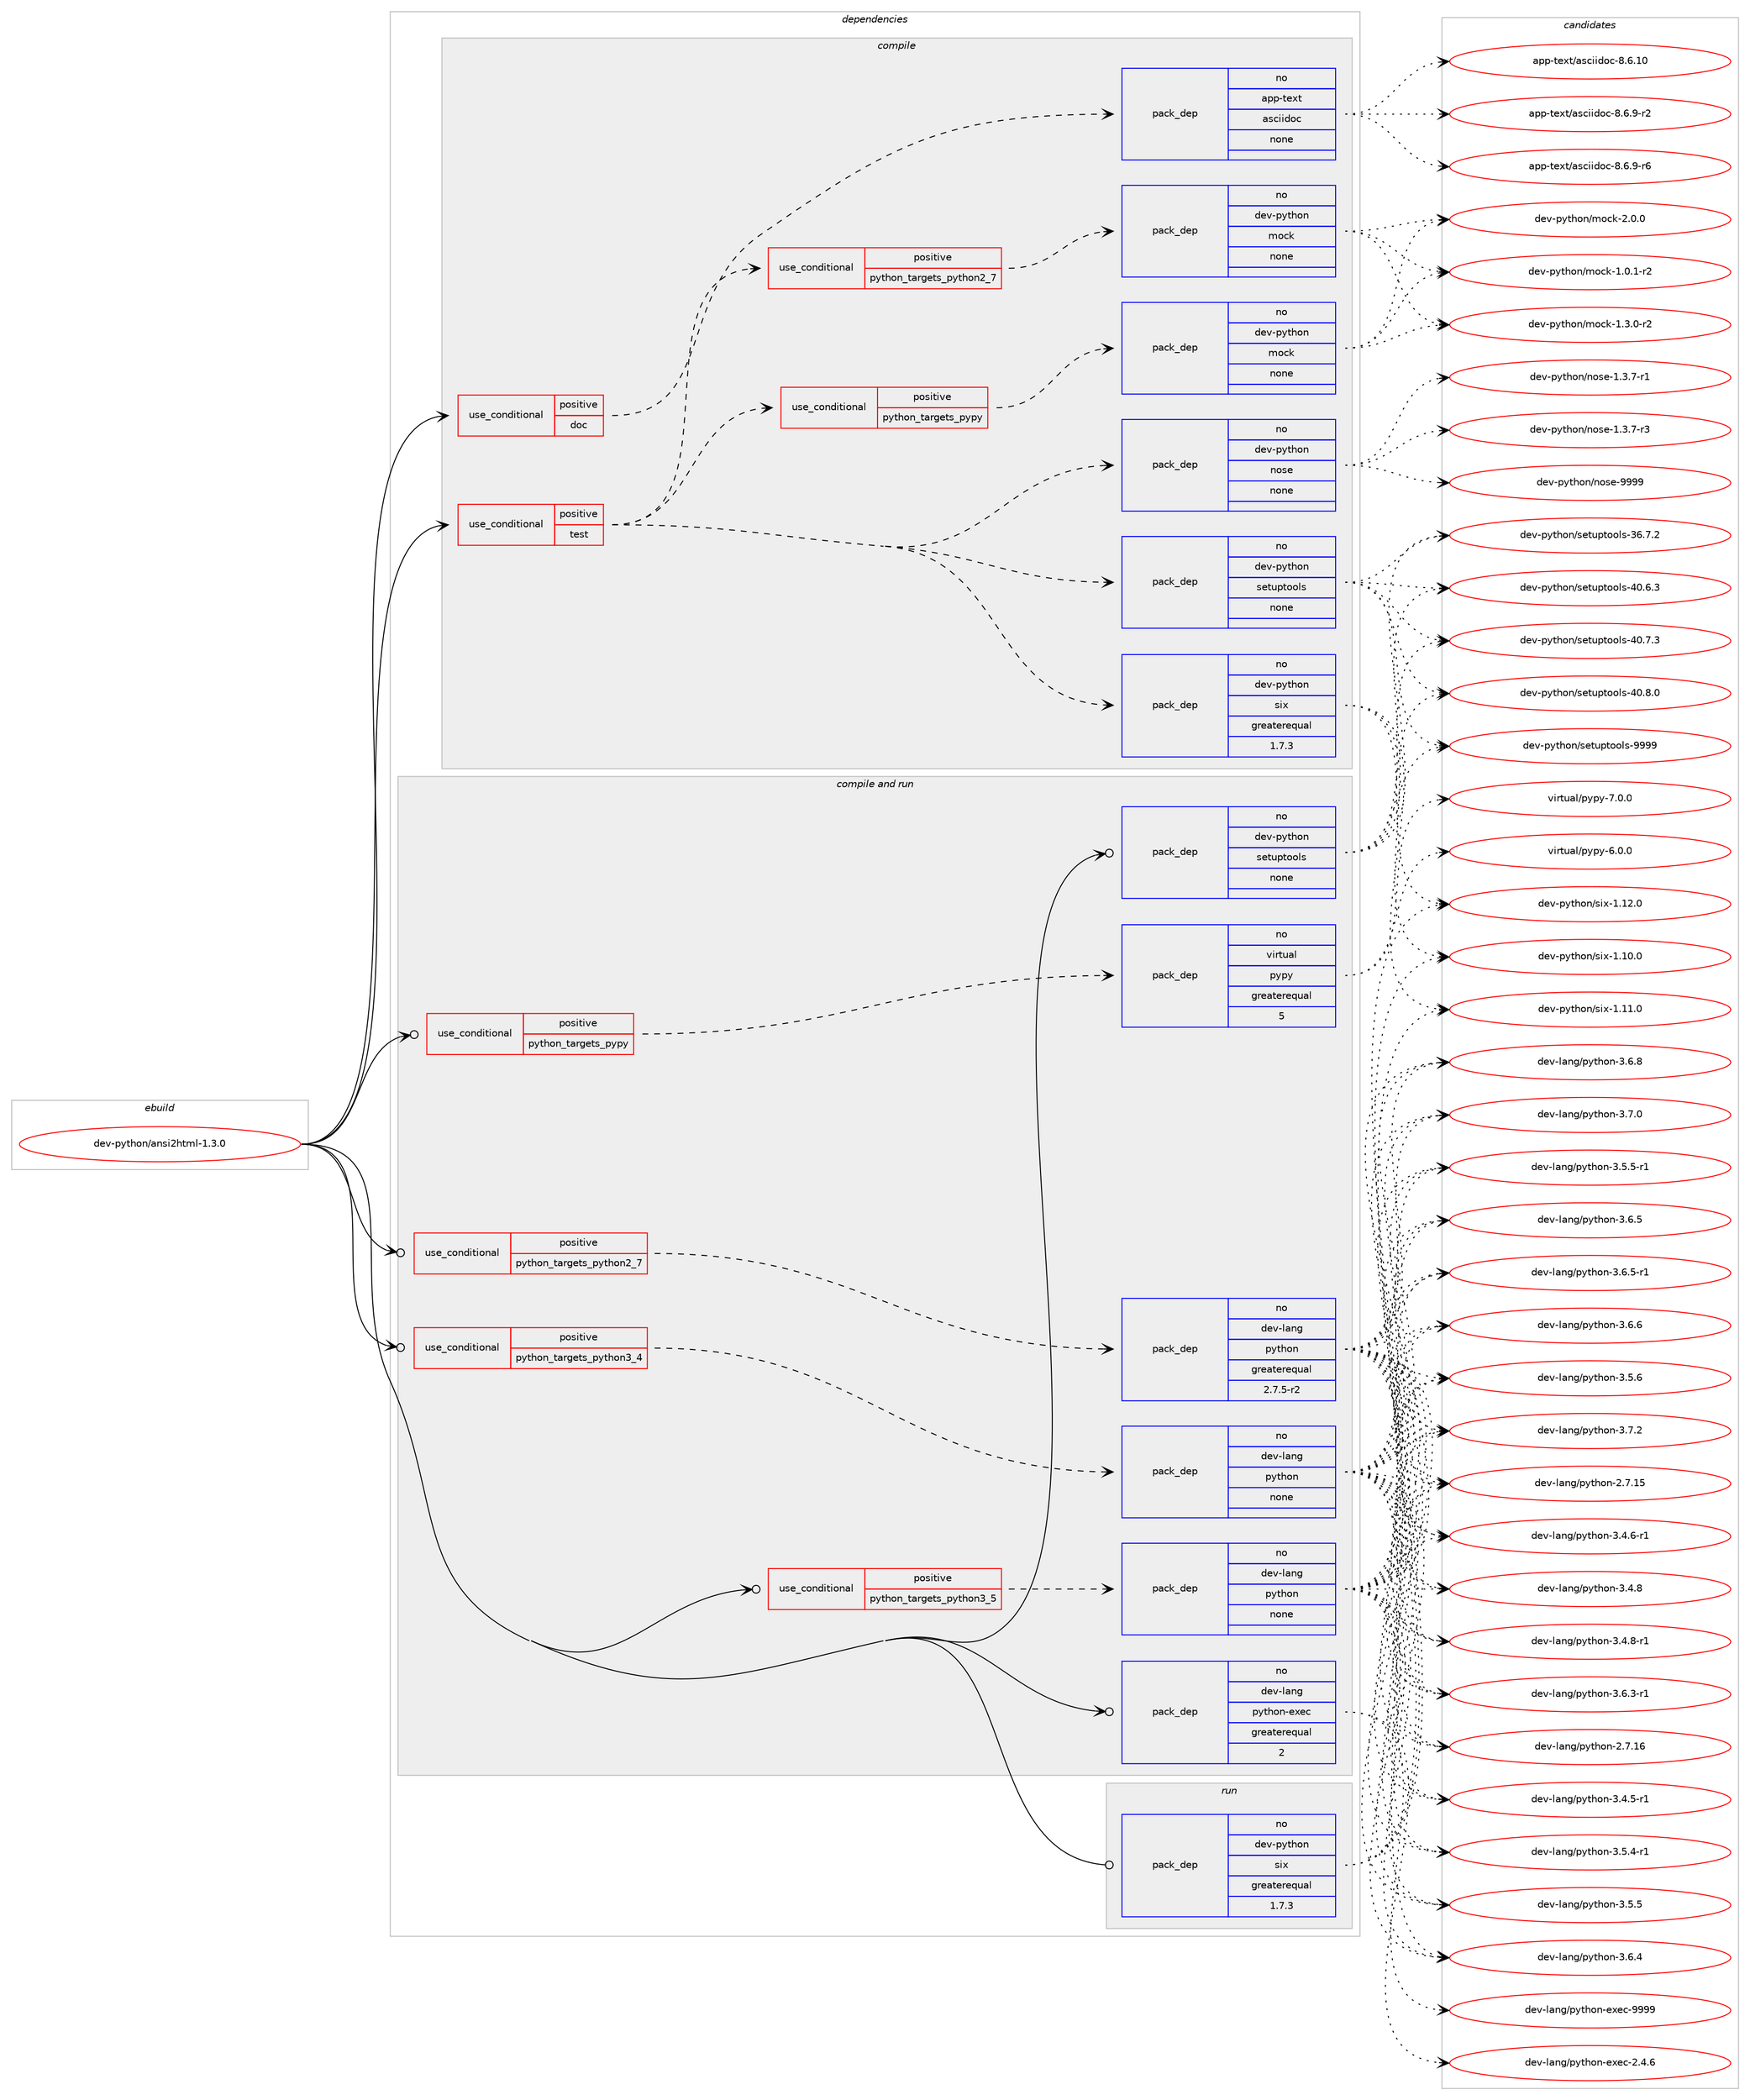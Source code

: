 digraph prolog {

# *************
# Graph options
# *************

newrank=true;
concentrate=true;
compound=true;
graph [rankdir=LR,fontname=Helvetica,fontsize=10,ranksep=1.5];#, ranksep=2.5, nodesep=0.2];
edge  [arrowhead=vee];
node  [fontname=Helvetica,fontsize=10];

# **********
# The ebuild
# **********

subgraph cluster_leftcol {
color=gray;
rank=same;
label=<<i>ebuild</i>>;
id [label="dev-python/ansi2html-1.3.0", color=red, width=4, href="../dev-python/ansi2html-1.3.0.svg"];
}

# ****************
# The dependencies
# ****************

subgraph cluster_midcol {
color=gray;
label=<<i>dependencies</i>>;
subgraph cluster_compile {
fillcolor="#eeeeee";
style=filled;
label=<<i>compile</i>>;
subgraph cond370779 {
dependency1398290 [label=<<TABLE BORDER="0" CELLBORDER="1" CELLSPACING="0" CELLPADDING="4"><TR><TD ROWSPAN="3" CELLPADDING="10">use_conditional</TD></TR><TR><TD>positive</TD></TR><TR><TD>doc</TD></TR></TABLE>>, shape=none, color=red];
subgraph pack1004286 {
dependency1398291 [label=<<TABLE BORDER="0" CELLBORDER="1" CELLSPACING="0" CELLPADDING="4" WIDTH="220"><TR><TD ROWSPAN="6" CELLPADDING="30">pack_dep</TD></TR><TR><TD WIDTH="110">no</TD></TR><TR><TD>app-text</TD></TR><TR><TD>asciidoc</TD></TR><TR><TD>none</TD></TR><TR><TD></TD></TR></TABLE>>, shape=none, color=blue];
}
dependency1398290:e -> dependency1398291:w [weight=20,style="dashed",arrowhead="vee"];
}
id:e -> dependency1398290:w [weight=20,style="solid",arrowhead="vee"];
subgraph cond370780 {
dependency1398292 [label=<<TABLE BORDER="0" CELLBORDER="1" CELLSPACING="0" CELLPADDING="4"><TR><TD ROWSPAN="3" CELLPADDING="10">use_conditional</TD></TR><TR><TD>positive</TD></TR><TR><TD>test</TD></TR></TABLE>>, shape=none, color=red];
subgraph pack1004287 {
dependency1398293 [label=<<TABLE BORDER="0" CELLBORDER="1" CELLSPACING="0" CELLPADDING="4" WIDTH="220"><TR><TD ROWSPAN="6" CELLPADDING="30">pack_dep</TD></TR><TR><TD WIDTH="110">no</TD></TR><TR><TD>dev-python</TD></TR><TR><TD>setuptools</TD></TR><TR><TD>none</TD></TR><TR><TD></TD></TR></TABLE>>, shape=none, color=blue];
}
dependency1398292:e -> dependency1398293:w [weight=20,style="dashed",arrowhead="vee"];
subgraph pack1004288 {
dependency1398294 [label=<<TABLE BORDER="0" CELLBORDER="1" CELLSPACING="0" CELLPADDING="4" WIDTH="220"><TR><TD ROWSPAN="6" CELLPADDING="30">pack_dep</TD></TR><TR><TD WIDTH="110">no</TD></TR><TR><TD>dev-python</TD></TR><TR><TD>six</TD></TR><TR><TD>greaterequal</TD></TR><TR><TD>1.7.3</TD></TR></TABLE>>, shape=none, color=blue];
}
dependency1398292:e -> dependency1398294:w [weight=20,style="dashed",arrowhead="vee"];
subgraph pack1004289 {
dependency1398295 [label=<<TABLE BORDER="0" CELLBORDER="1" CELLSPACING="0" CELLPADDING="4" WIDTH="220"><TR><TD ROWSPAN="6" CELLPADDING="30">pack_dep</TD></TR><TR><TD WIDTH="110">no</TD></TR><TR><TD>dev-python</TD></TR><TR><TD>nose</TD></TR><TR><TD>none</TD></TR><TR><TD></TD></TR></TABLE>>, shape=none, color=blue];
}
dependency1398292:e -> dependency1398295:w [weight=20,style="dashed",arrowhead="vee"];
subgraph cond370781 {
dependency1398296 [label=<<TABLE BORDER="0" CELLBORDER="1" CELLSPACING="0" CELLPADDING="4"><TR><TD ROWSPAN="3" CELLPADDING="10">use_conditional</TD></TR><TR><TD>positive</TD></TR><TR><TD>python_targets_pypy</TD></TR></TABLE>>, shape=none, color=red];
subgraph pack1004290 {
dependency1398297 [label=<<TABLE BORDER="0" CELLBORDER="1" CELLSPACING="0" CELLPADDING="4" WIDTH="220"><TR><TD ROWSPAN="6" CELLPADDING="30">pack_dep</TD></TR><TR><TD WIDTH="110">no</TD></TR><TR><TD>dev-python</TD></TR><TR><TD>mock</TD></TR><TR><TD>none</TD></TR><TR><TD></TD></TR></TABLE>>, shape=none, color=blue];
}
dependency1398296:e -> dependency1398297:w [weight=20,style="dashed",arrowhead="vee"];
}
dependency1398292:e -> dependency1398296:w [weight=20,style="dashed",arrowhead="vee"];
subgraph cond370782 {
dependency1398298 [label=<<TABLE BORDER="0" CELLBORDER="1" CELLSPACING="0" CELLPADDING="4"><TR><TD ROWSPAN="3" CELLPADDING="10">use_conditional</TD></TR><TR><TD>positive</TD></TR><TR><TD>python_targets_python2_7</TD></TR></TABLE>>, shape=none, color=red];
subgraph pack1004291 {
dependency1398299 [label=<<TABLE BORDER="0" CELLBORDER="1" CELLSPACING="0" CELLPADDING="4" WIDTH="220"><TR><TD ROWSPAN="6" CELLPADDING="30">pack_dep</TD></TR><TR><TD WIDTH="110">no</TD></TR><TR><TD>dev-python</TD></TR><TR><TD>mock</TD></TR><TR><TD>none</TD></TR><TR><TD></TD></TR></TABLE>>, shape=none, color=blue];
}
dependency1398298:e -> dependency1398299:w [weight=20,style="dashed",arrowhead="vee"];
}
dependency1398292:e -> dependency1398298:w [weight=20,style="dashed",arrowhead="vee"];
}
id:e -> dependency1398292:w [weight=20,style="solid",arrowhead="vee"];
}
subgraph cluster_compileandrun {
fillcolor="#eeeeee";
style=filled;
label=<<i>compile and run</i>>;
subgraph cond370783 {
dependency1398300 [label=<<TABLE BORDER="0" CELLBORDER="1" CELLSPACING="0" CELLPADDING="4"><TR><TD ROWSPAN="3" CELLPADDING="10">use_conditional</TD></TR><TR><TD>positive</TD></TR><TR><TD>python_targets_pypy</TD></TR></TABLE>>, shape=none, color=red];
subgraph pack1004292 {
dependency1398301 [label=<<TABLE BORDER="0" CELLBORDER="1" CELLSPACING="0" CELLPADDING="4" WIDTH="220"><TR><TD ROWSPAN="6" CELLPADDING="30">pack_dep</TD></TR><TR><TD WIDTH="110">no</TD></TR><TR><TD>virtual</TD></TR><TR><TD>pypy</TD></TR><TR><TD>greaterequal</TD></TR><TR><TD>5</TD></TR></TABLE>>, shape=none, color=blue];
}
dependency1398300:e -> dependency1398301:w [weight=20,style="dashed",arrowhead="vee"];
}
id:e -> dependency1398300:w [weight=20,style="solid",arrowhead="odotvee"];
subgraph cond370784 {
dependency1398302 [label=<<TABLE BORDER="0" CELLBORDER="1" CELLSPACING="0" CELLPADDING="4"><TR><TD ROWSPAN="3" CELLPADDING="10">use_conditional</TD></TR><TR><TD>positive</TD></TR><TR><TD>python_targets_python2_7</TD></TR></TABLE>>, shape=none, color=red];
subgraph pack1004293 {
dependency1398303 [label=<<TABLE BORDER="0" CELLBORDER="1" CELLSPACING="0" CELLPADDING="4" WIDTH="220"><TR><TD ROWSPAN="6" CELLPADDING="30">pack_dep</TD></TR><TR><TD WIDTH="110">no</TD></TR><TR><TD>dev-lang</TD></TR><TR><TD>python</TD></TR><TR><TD>greaterequal</TD></TR><TR><TD>2.7.5-r2</TD></TR></TABLE>>, shape=none, color=blue];
}
dependency1398302:e -> dependency1398303:w [weight=20,style="dashed",arrowhead="vee"];
}
id:e -> dependency1398302:w [weight=20,style="solid",arrowhead="odotvee"];
subgraph cond370785 {
dependency1398304 [label=<<TABLE BORDER="0" CELLBORDER="1" CELLSPACING="0" CELLPADDING="4"><TR><TD ROWSPAN="3" CELLPADDING="10">use_conditional</TD></TR><TR><TD>positive</TD></TR><TR><TD>python_targets_python3_4</TD></TR></TABLE>>, shape=none, color=red];
subgraph pack1004294 {
dependency1398305 [label=<<TABLE BORDER="0" CELLBORDER="1" CELLSPACING="0" CELLPADDING="4" WIDTH="220"><TR><TD ROWSPAN="6" CELLPADDING="30">pack_dep</TD></TR><TR><TD WIDTH="110">no</TD></TR><TR><TD>dev-lang</TD></TR><TR><TD>python</TD></TR><TR><TD>none</TD></TR><TR><TD></TD></TR></TABLE>>, shape=none, color=blue];
}
dependency1398304:e -> dependency1398305:w [weight=20,style="dashed",arrowhead="vee"];
}
id:e -> dependency1398304:w [weight=20,style="solid",arrowhead="odotvee"];
subgraph cond370786 {
dependency1398306 [label=<<TABLE BORDER="0" CELLBORDER="1" CELLSPACING="0" CELLPADDING="4"><TR><TD ROWSPAN="3" CELLPADDING="10">use_conditional</TD></TR><TR><TD>positive</TD></TR><TR><TD>python_targets_python3_5</TD></TR></TABLE>>, shape=none, color=red];
subgraph pack1004295 {
dependency1398307 [label=<<TABLE BORDER="0" CELLBORDER="1" CELLSPACING="0" CELLPADDING="4" WIDTH="220"><TR><TD ROWSPAN="6" CELLPADDING="30">pack_dep</TD></TR><TR><TD WIDTH="110">no</TD></TR><TR><TD>dev-lang</TD></TR><TR><TD>python</TD></TR><TR><TD>none</TD></TR><TR><TD></TD></TR></TABLE>>, shape=none, color=blue];
}
dependency1398306:e -> dependency1398307:w [weight=20,style="dashed",arrowhead="vee"];
}
id:e -> dependency1398306:w [weight=20,style="solid",arrowhead="odotvee"];
subgraph pack1004296 {
dependency1398308 [label=<<TABLE BORDER="0" CELLBORDER="1" CELLSPACING="0" CELLPADDING="4" WIDTH="220"><TR><TD ROWSPAN="6" CELLPADDING="30">pack_dep</TD></TR><TR><TD WIDTH="110">no</TD></TR><TR><TD>dev-lang</TD></TR><TR><TD>python-exec</TD></TR><TR><TD>greaterequal</TD></TR><TR><TD>2</TD></TR></TABLE>>, shape=none, color=blue];
}
id:e -> dependency1398308:w [weight=20,style="solid",arrowhead="odotvee"];
subgraph pack1004297 {
dependency1398309 [label=<<TABLE BORDER="0" CELLBORDER="1" CELLSPACING="0" CELLPADDING="4" WIDTH="220"><TR><TD ROWSPAN="6" CELLPADDING="30">pack_dep</TD></TR><TR><TD WIDTH="110">no</TD></TR><TR><TD>dev-python</TD></TR><TR><TD>setuptools</TD></TR><TR><TD>none</TD></TR><TR><TD></TD></TR></TABLE>>, shape=none, color=blue];
}
id:e -> dependency1398309:w [weight=20,style="solid",arrowhead="odotvee"];
}
subgraph cluster_run {
fillcolor="#eeeeee";
style=filled;
label=<<i>run</i>>;
subgraph pack1004298 {
dependency1398310 [label=<<TABLE BORDER="0" CELLBORDER="1" CELLSPACING="0" CELLPADDING="4" WIDTH="220"><TR><TD ROWSPAN="6" CELLPADDING="30">pack_dep</TD></TR><TR><TD WIDTH="110">no</TD></TR><TR><TD>dev-python</TD></TR><TR><TD>six</TD></TR><TR><TD>greaterequal</TD></TR><TR><TD>1.7.3</TD></TR></TABLE>>, shape=none, color=blue];
}
id:e -> dependency1398310:w [weight=20,style="solid",arrowhead="odot"];
}
}

# **************
# The candidates
# **************

subgraph cluster_choices {
rank=same;
color=gray;
label=<<i>candidates</i>>;

subgraph choice1004286 {
color=black;
nodesep=1;
choice97112112451161011201164797115991051051001119945564654464948 [label="app-text/asciidoc-8.6.10", color=red, width=4,href="../app-text/asciidoc-8.6.10.svg"];
choice9711211245116101120116479711599105105100111994556465446574511450 [label="app-text/asciidoc-8.6.9-r2", color=red, width=4,href="../app-text/asciidoc-8.6.9-r2.svg"];
choice9711211245116101120116479711599105105100111994556465446574511454 [label="app-text/asciidoc-8.6.9-r6", color=red, width=4,href="../app-text/asciidoc-8.6.9-r6.svg"];
dependency1398291:e -> choice97112112451161011201164797115991051051001119945564654464948:w [style=dotted,weight="100"];
dependency1398291:e -> choice9711211245116101120116479711599105105100111994556465446574511450:w [style=dotted,weight="100"];
dependency1398291:e -> choice9711211245116101120116479711599105105100111994556465446574511454:w [style=dotted,weight="100"];
}
subgraph choice1004287 {
color=black;
nodesep=1;
choice100101118451121211161041111104711510111611711211611111110811545515446554650 [label="dev-python/setuptools-36.7.2", color=red, width=4,href="../dev-python/setuptools-36.7.2.svg"];
choice100101118451121211161041111104711510111611711211611111110811545524846544651 [label="dev-python/setuptools-40.6.3", color=red, width=4,href="../dev-python/setuptools-40.6.3.svg"];
choice100101118451121211161041111104711510111611711211611111110811545524846554651 [label="dev-python/setuptools-40.7.3", color=red, width=4,href="../dev-python/setuptools-40.7.3.svg"];
choice100101118451121211161041111104711510111611711211611111110811545524846564648 [label="dev-python/setuptools-40.8.0", color=red, width=4,href="../dev-python/setuptools-40.8.0.svg"];
choice10010111845112121116104111110471151011161171121161111111081154557575757 [label="dev-python/setuptools-9999", color=red, width=4,href="../dev-python/setuptools-9999.svg"];
dependency1398293:e -> choice100101118451121211161041111104711510111611711211611111110811545515446554650:w [style=dotted,weight="100"];
dependency1398293:e -> choice100101118451121211161041111104711510111611711211611111110811545524846544651:w [style=dotted,weight="100"];
dependency1398293:e -> choice100101118451121211161041111104711510111611711211611111110811545524846554651:w [style=dotted,weight="100"];
dependency1398293:e -> choice100101118451121211161041111104711510111611711211611111110811545524846564648:w [style=dotted,weight="100"];
dependency1398293:e -> choice10010111845112121116104111110471151011161171121161111111081154557575757:w [style=dotted,weight="100"];
}
subgraph choice1004288 {
color=black;
nodesep=1;
choice100101118451121211161041111104711510512045494649484648 [label="dev-python/six-1.10.0", color=red, width=4,href="../dev-python/six-1.10.0.svg"];
choice100101118451121211161041111104711510512045494649494648 [label="dev-python/six-1.11.0", color=red, width=4,href="../dev-python/six-1.11.0.svg"];
choice100101118451121211161041111104711510512045494649504648 [label="dev-python/six-1.12.0", color=red, width=4,href="../dev-python/six-1.12.0.svg"];
dependency1398294:e -> choice100101118451121211161041111104711510512045494649484648:w [style=dotted,weight="100"];
dependency1398294:e -> choice100101118451121211161041111104711510512045494649494648:w [style=dotted,weight="100"];
dependency1398294:e -> choice100101118451121211161041111104711510512045494649504648:w [style=dotted,weight="100"];
}
subgraph choice1004289 {
color=black;
nodesep=1;
choice10010111845112121116104111110471101111151014549465146554511449 [label="dev-python/nose-1.3.7-r1", color=red, width=4,href="../dev-python/nose-1.3.7-r1.svg"];
choice10010111845112121116104111110471101111151014549465146554511451 [label="dev-python/nose-1.3.7-r3", color=red, width=4,href="../dev-python/nose-1.3.7-r3.svg"];
choice10010111845112121116104111110471101111151014557575757 [label="dev-python/nose-9999", color=red, width=4,href="../dev-python/nose-9999.svg"];
dependency1398295:e -> choice10010111845112121116104111110471101111151014549465146554511449:w [style=dotted,weight="100"];
dependency1398295:e -> choice10010111845112121116104111110471101111151014549465146554511451:w [style=dotted,weight="100"];
dependency1398295:e -> choice10010111845112121116104111110471101111151014557575757:w [style=dotted,weight="100"];
}
subgraph choice1004290 {
color=black;
nodesep=1;
choice1001011184511212111610411111047109111991074549464846494511450 [label="dev-python/mock-1.0.1-r2", color=red, width=4,href="../dev-python/mock-1.0.1-r2.svg"];
choice1001011184511212111610411111047109111991074549465146484511450 [label="dev-python/mock-1.3.0-r2", color=red, width=4,href="../dev-python/mock-1.3.0-r2.svg"];
choice100101118451121211161041111104710911199107455046484648 [label="dev-python/mock-2.0.0", color=red, width=4,href="../dev-python/mock-2.0.0.svg"];
dependency1398297:e -> choice1001011184511212111610411111047109111991074549464846494511450:w [style=dotted,weight="100"];
dependency1398297:e -> choice1001011184511212111610411111047109111991074549465146484511450:w [style=dotted,weight="100"];
dependency1398297:e -> choice100101118451121211161041111104710911199107455046484648:w [style=dotted,weight="100"];
}
subgraph choice1004291 {
color=black;
nodesep=1;
choice1001011184511212111610411111047109111991074549464846494511450 [label="dev-python/mock-1.0.1-r2", color=red, width=4,href="../dev-python/mock-1.0.1-r2.svg"];
choice1001011184511212111610411111047109111991074549465146484511450 [label="dev-python/mock-1.3.0-r2", color=red, width=4,href="../dev-python/mock-1.3.0-r2.svg"];
choice100101118451121211161041111104710911199107455046484648 [label="dev-python/mock-2.0.0", color=red, width=4,href="../dev-python/mock-2.0.0.svg"];
dependency1398299:e -> choice1001011184511212111610411111047109111991074549464846494511450:w [style=dotted,weight="100"];
dependency1398299:e -> choice1001011184511212111610411111047109111991074549465146484511450:w [style=dotted,weight="100"];
dependency1398299:e -> choice100101118451121211161041111104710911199107455046484648:w [style=dotted,weight="100"];
}
subgraph choice1004292 {
color=black;
nodesep=1;
choice1181051141161179710847112121112121455446484648 [label="virtual/pypy-6.0.0", color=red, width=4,href="../virtual/pypy-6.0.0.svg"];
choice1181051141161179710847112121112121455546484648 [label="virtual/pypy-7.0.0", color=red, width=4,href="../virtual/pypy-7.0.0.svg"];
dependency1398301:e -> choice1181051141161179710847112121112121455446484648:w [style=dotted,weight="100"];
dependency1398301:e -> choice1181051141161179710847112121112121455546484648:w [style=dotted,weight="100"];
}
subgraph choice1004293 {
color=black;
nodesep=1;
choice10010111845108971101034711212111610411111045504655464953 [label="dev-lang/python-2.7.15", color=red, width=4,href="../dev-lang/python-2.7.15.svg"];
choice10010111845108971101034711212111610411111045504655464954 [label="dev-lang/python-2.7.16", color=red, width=4,href="../dev-lang/python-2.7.16.svg"];
choice1001011184510897110103471121211161041111104551465246534511449 [label="dev-lang/python-3.4.5-r1", color=red, width=4,href="../dev-lang/python-3.4.5-r1.svg"];
choice1001011184510897110103471121211161041111104551465246544511449 [label="dev-lang/python-3.4.6-r1", color=red, width=4,href="../dev-lang/python-3.4.6-r1.svg"];
choice100101118451089711010347112121116104111110455146524656 [label="dev-lang/python-3.4.8", color=red, width=4,href="../dev-lang/python-3.4.8.svg"];
choice1001011184510897110103471121211161041111104551465246564511449 [label="dev-lang/python-3.4.8-r1", color=red, width=4,href="../dev-lang/python-3.4.8-r1.svg"];
choice1001011184510897110103471121211161041111104551465346524511449 [label="dev-lang/python-3.5.4-r1", color=red, width=4,href="../dev-lang/python-3.5.4-r1.svg"];
choice100101118451089711010347112121116104111110455146534653 [label="dev-lang/python-3.5.5", color=red, width=4,href="../dev-lang/python-3.5.5.svg"];
choice1001011184510897110103471121211161041111104551465346534511449 [label="dev-lang/python-3.5.5-r1", color=red, width=4,href="../dev-lang/python-3.5.5-r1.svg"];
choice100101118451089711010347112121116104111110455146534654 [label="dev-lang/python-3.5.6", color=red, width=4,href="../dev-lang/python-3.5.6.svg"];
choice1001011184510897110103471121211161041111104551465446514511449 [label="dev-lang/python-3.6.3-r1", color=red, width=4,href="../dev-lang/python-3.6.3-r1.svg"];
choice100101118451089711010347112121116104111110455146544652 [label="dev-lang/python-3.6.4", color=red, width=4,href="../dev-lang/python-3.6.4.svg"];
choice100101118451089711010347112121116104111110455146544653 [label="dev-lang/python-3.6.5", color=red, width=4,href="../dev-lang/python-3.6.5.svg"];
choice1001011184510897110103471121211161041111104551465446534511449 [label="dev-lang/python-3.6.5-r1", color=red, width=4,href="../dev-lang/python-3.6.5-r1.svg"];
choice100101118451089711010347112121116104111110455146544654 [label="dev-lang/python-3.6.6", color=red, width=4,href="../dev-lang/python-3.6.6.svg"];
choice100101118451089711010347112121116104111110455146544656 [label="dev-lang/python-3.6.8", color=red, width=4,href="../dev-lang/python-3.6.8.svg"];
choice100101118451089711010347112121116104111110455146554648 [label="dev-lang/python-3.7.0", color=red, width=4,href="../dev-lang/python-3.7.0.svg"];
choice100101118451089711010347112121116104111110455146554650 [label="dev-lang/python-3.7.2", color=red, width=4,href="../dev-lang/python-3.7.2.svg"];
dependency1398303:e -> choice10010111845108971101034711212111610411111045504655464953:w [style=dotted,weight="100"];
dependency1398303:e -> choice10010111845108971101034711212111610411111045504655464954:w [style=dotted,weight="100"];
dependency1398303:e -> choice1001011184510897110103471121211161041111104551465246534511449:w [style=dotted,weight="100"];
dependency1398303:e -> choice1001011184510897110103471121211161041111104551465246544511449:w [style=dotted,weight="100"];
dependency1398303:e -> choice100101118451089711010347112121116104111110455146524656:w [style=dotted,weight="100"];
dependency1398303:e -> choice1001011184510897110103471121211161041111104551465246564511449:w [style=dotted,weight="100"];
dependency1398303:e -> choice1001011184510897110103471121211161041111104551465346524511449:w [style=dotted,weight="100"];
dependency1398303:e -> choice100101118451089711010347112121116104111110455146534653:w [style=dotted,weight="100"];
dependency1398303:e -> choice1001011184510897110103471121211161041111104551465346534511449:w [style=dotted,weight="100"];
dependency1398303:e -> choice100101118451089711010347112121116104111110455146534654:w [style=dotted,weight="100"];
dependency1398303:e -> choice1001011184510897110103471121211161041111104551465446514511449:w [style=dotted,weight="100"];
dependency1398303:e -> choice100101118451089711010347112121116104111110455146544652:w [style=dotted,weight="100"];
dependency1398303:e -> choice100101118451089711010347112121116104111110455146544653:w [style=dotted,weight="100"];
dependency1398303:e -> choice1001011184510897110103471121211161041111104551465446534511449:w [style=dotted,weight="100"];
dependency1398303:e -> choice100101118451089711010347112121116104111110455146544654:w [style=dotted,weight="100"];
dependency1398303:e -> choice100101118451089711010347112121116104111110455146544656:w [style=dotted,weight="100"];
dependency1398303:e -> choice100101118451089711010347112121116104111110455146554648:w [style=dotted,weight="100"];
dependency1398303:e -> choice100101118451089711010347112121116104111110455146554650:w [style=dotted,weight="100"];
}
subgraph choice1004294 {
color=black;
nodesep=1;
choice10010111845108971101034711212111610411111045504655464953 [label="dev-lang/python-2.7.15", color=red, width=4,href="../dev-lang/python-2.7.15.svg"];
choice10010111845108971101034711212111610411111045504655464954 [label="dev-lang/python-2.7.16", color=red, width=4,href="../dev-lang/python-2.7.16.svg"];
choice1001011184510897110103471121211161041111104551465246534511449 [label="dev-lang/python-3.4.5-r1", color=red, width=4,href="../dev-lang/python-3.4.5-r1.svg"];
choice1001011184510897110103471121211161041111104551465246544511449 [label="dev-lang/python-3.4.6-r1", color=red, width=4,href="../dev-lang/python-3.4.6-r1.svg"];
choice100101118451089711010347112121116104111110455146524656 [label="dev-lang/python-3.4.8", color=red, width=4,href="../dev-lang/python-3.4.8.svg"];
choice1001011184510897110103471121211161041111104551465246564511449 [label="dev-lang/python-3.4.8-r1", color=red, width=4,href="../dev-lang/python-3.4.8-r1.svg"];
choice1001011184510897110103471121211161041111104551465346524511449 [label="dev-lang/python-3.5.4-r1", color=red, width=4,href="../dev-lang/python-3.5.4-r1.svg"];
choice100101118451089711010347112121116104111110455146534653 [label="dev-lang/python-3.5.5", color=red, width=4,href="../dev-lang/python-3.5.5.svg"];
choice1001011184510897110103471121211161041111104551465346534511449 [label="dev-lang/python-3.5.5-r1", color=red, width=4,href="../dev-lang/python-3.5.5-r1.svg"];
choice100101118451089711010347112121116104111110455146534654 [label="dev-lang/python-3.5.6", color=red, width=4,href="../dev-lang/python-3.5.6.svg"];
choice1001011184510897110103471121211161041111104551465446514511449 [label="dev-lang/python-3.6.3-r1", color=red, width=4,href="../dev-lang/python-3.6.3-r1.svg"];
choice100101118451089711010347112121116104111110455146544652 [label="dev-lang/python-3.6.4", color=red, width=4,href="../dev-lang/python-3.6.4.svg"];
choice100101118451089711010347112121116104111110455146544653 [label="dev-lang/python-3.6.5", color=red, width=4,href="../dev-lang/python-3.6.5.svg"];
choice1001011184510897110103471121211161041111104551465446534511449 [label="dev-lang/python-3.6.5-r1", color=red, width=4,href="../dev-lang/python-3.6.5-r1.svg"];
choice100101118451089711010347112121116104111110455146544654 [label="dev-lang/python-3.6.6", color=red, width=4,href="../dev-lang/python-3.6.6.svg"];
choice100101118451089711010347112121116104111110455146544656 [label="dev-lang/python-3.6.8", color=red, width=4,href="../dev-lang/python-3.6.8.svg"];
choice100101118451089711010347112121116104111110455146554648 [label="dev-lang/python-3.7.0", color=red, width=4,href="../dev-lang/python-3.7.0.svg"];
choice100101118451089711010347112121116104111110455146554650 [label="dev-lang/python-3.7.2", color=red, width=4,href="../dev-lang/python-3.7.2.svg"];
dependency1398305:e -> choice10010111845108971101034711212111610411111045504655464953:w [style=dotted,weight="100"];
dependency1398305:e -> choice10010111845108971101034711212111610411111045504655464954:w [style=dotted,weight="100"];
dependency1398305:e -> choice1001011184510897110103471121211161041111104551465246534511449:w [style=dotted,weight="100"];
dependency1398305:e -> choice1001011184510897110103471121211161041111104551465246544511449:w [style=dotted,weight="100"];
dependency1398305:e -> choice100101118451089711010347112121116104111110455146524656:w [style=dotted,weight="100"];
dependency1398305:e -> choice1001011184510897110103471121211161041111104551465246564511449:w [style=dotted,weight="100"];
dependency1398305:e -> choice1001011184510897110103471121211161041111104551465346524511449:w [style=dotted,weight="100"];
dependency1398305:e -> choice100101118451089711010347112121116104111110455146534653:w [style=dotted,weight="100"];
dependency1398305:e -> choice1001011184510897110103471121211161041111104551465346534511449:w [style=dotted,weight="100"];
dependency1398305:e -> choice100101118451089711010347112121116104111110455146534654:w [style=dotted,weight="100"];
dependency1398305:e -> choice1001011184510897110103471121211161041111104551465446514511449:w [style=dotted,weight="100"];
dependency1398305:e -> choice100101118451089711010347112121116104111110455146544652:w [style=dotted,weight="100"];
dependency1398305:e -> choice100101118451089711010347112121116104111110455146544653:w [style=dotted,weight="100"];
dependency1398305:e -> choice1001011184510897110103471121211161041111104551465446534511449:w [style=dotted,weight="100"];
dependency1398305:e -> choice100101118451089711010347112121116104111110455146544654:w [style=dotted,weight="100"];
dependency1398305:e -> choice100101118451089711010347112121116104111110455146544656:w [style=dotted,weight="100"];
dependency1398305:e -> choice100101118451089711010347112121116104111110455146554648:w [style=dotted,weight="100"];
dependency1398305:e -> choice100101118451089711010347112121116104111110455146554650:w [style=dotted,weight="100"];
}
subgraph choice1004295 {
color=black;
nodesep=1;
choice10010111845108971101034711212111610411111045504655464953 [label="dev-lang/python-2.7.15", color=red, width=4,href="../dev-lang/python-2.7.15.svg"];
choice10010111845108971101034711212111610411111045504655464954 [label="dev-lang/python-2.7.16", color=red, width=4,href="../dev-lang/python-2.7.16.svg"];
choice1001011184510897110103471121211161041111104551465246534511449 [label="dev-lang/python-3.4.5-r1", color=red, width=4,href="../dev-lang/python-3.4.5-r1.svg"];
choice1001011184510897110103471121211161041111104551465246544511449 [label="dev-lang/python-3.4.6-r1", color=red, width=4,href="../dev-lang/python-3.4.6-r1.svg"];
choice100101118451089711010347112121116104111110455146524656 [label="dev-lang/python-3.4.8", color=red, width=4,href="../dev-lang/python-3.4.8.svg"];
choice1001011184510897110103471121211161041111104551465246564511449 [label="dev-lang/python-3.4.8-r1", color=red, width=4,href="../dev-lang/python-3.4.8-r1.svg"];
choice1001011184510897110103471121211161041111104551465346524511449 [label="dev-lang/python-3.5.4-r1", color=red, width=4,href="../dev-lang/python-3.5.4-r1.svg"];
choice100101118451089711010347112121116104111110455146534653 [label="dev-lang/python-3.5.5", color=red, width=4,href="../dev-lang/python-3.5.5.svg"];
choice1001011184510897110103471121211161041111104551465346534511449 [label="dev-lang/python-3.5.5-r1", color=red, width=4,href="../dev-lang/python-3.5.5-r1.svg"];
choice100101118451089711010347112121116104111110455146534654 [label="dev-lang/python-3.5.6", color=red, width=4,href="../dev-lang/python-3.5.6.svg"];
choice1001011184510897110103471121211161041111104551465446514511449 [label="dev-lang/python-3.6.3-r1", color=red, width=4,href="../dev-lang/python-3.6.3-r1.svg"];
choice100101118451089711010347112121116104111110455146544652 [label="dev-lang/python-3.6.4", color=red, width=4,href="../dev-lang/python-3.6.4.svg"];
choice100101118451089711010347112121116104111110455146544653 [label="dev-lang/python-3.6.5", color=red, width=4,href="../dev-lang/python-3.6.5.svg"];
choice1001011184510897110103471121211161041111104551465446534511449 [label="dev-lang/python-3.6.5-r1", color=red, width=4,href="../dev-lang/python-3.6.5-r1.svg"];
choice100101118451089711010347112121116104111110455146544654 [label="dev-lang/python-3.6.6", color=red, width=4,href="../dev-lang/python-3.6.6.svg"];
choice100101118451089711010347112121116104111110455146544656 [label="dev-lang/python-3.6.8", color=red, width=4,href="../dev-lang/python-3.6.8.svg"];
choice100101118451089711010347112121116104111110455146554648 [label="dev-lang/python-3.7.0", color=red, width=4,href="../dev-lang/python-3.7.0.svg"];
choice100101118451089711010347112121116104111110455146554650 [label="dev-lang/python-3.7.2", color=red, width=4,href="../dev-lang/python-3.7.2.svg"];
dependency1398307:e -> choice10010111845108971101034711212111610411111045504655464953:w [style=dotted,weight="100"];
dependency1398307:e -> choice10010111845108971101034711212111610411111045504655464954:w [style=dotted,weight="100"];
dependency1398307:e -> choice1001011184510897110103471121211161041111104551465246534511449:w [style=dotted,weight="100"];
dependency1398307:e -> choice1001011184510897110103471121211161041111104551465246544511449:w [style=dotted,weight="100"];
dependency1398307:e -> choice100101118451089711010347112121116104111110455146524656:w [style=dotted,weight="100"];
dependency1398307:e -> choice1001011184510897110103471121211161041111104551465246564511449:w [style=dotted,weight="100"];
dependency1398307:e -> choice1001011184510897110103471121211161041111104551465346524511449:w [style=dotted,weight="100"];
dependency1398307:e -> choice100101118451089711010347112121116104111110455146534653:w [style=dotted,weight="100"];
dependency1398307:e -> choice1001011184510897110103471121211161041111104551465346534511449:w [style=dotted,weight="100"];
dependency1398307:e -> choice100101118451089711010347112121116104111110455146534654:w [style=dotted,weight="100"];
dependency1398307:e -> choice1001011184510897110103471121211161041111104551465446514511449:w [style=dotted,weight="100"];
dependency1398307:e -> choice100101118451089711010347112121116104111110455146544652:w [style=dotted,weight="100"];
dependency1398307:e -> choice100101118451089711010347112121116104111110455146544653:w [style=dotted,weight="100"];
dependency1398307:e -> choice1001011184510897110103471121211161041111104551465446534511449:w [style=dotted,weight="100"];
dependency1398307:e -> choice100101118451089711010347112121116104111110455146544654:w [style=dotted,weight="100"];
dependency1398307:e -> choice100101118451089711010347112121116104111110455146544656:w [style=dotted,weight="100"];
dependency1398307:e -> choice100101118451089711010347112121116104111110455146554648:w [style=dotted,weight="100"];
dependency1398307:e -> choice100101118451089711010347112121116104111110455146554650:w [style=dotted,weight="100"];
}
subgraph choice1004296 {
color=black;
nodesep=1;
choice1001011184510897110103471121211161041111104510112010199455046524654 [label="dev-lang/python-exec-2.4.6", color=red, width=4,href="../dev-lang/python-exec-2.4.6.svg"];
choice10010111845108971101034711212111610411111045101120101994557575757 [label="dev-lang/python-exec-9999", color=red, width=4,href="../dev-lang/python-exec-9999.svg"];
dependency1398308:e -> choice1001011184510897110103471121211161041111104510112010199455046524654:w [style=dotted,weight="100"];
dependency1398308:e -> choice10010111845108971101034711212111610411111045101120101994557575757:w [style=dotted,weight="100"];
}
subgraph choice1004297 {
color=black;
nodesep=1;
choice100101118451121211161041111104711510111611711211611111110811545515446554650 [label="dev-python/setuptools-36.7.2", color=red, width=4,href="../dev-python/setuptools-36.7.2.svg"];
choice100101118451121211161041111104711510111611711211611111110811545524846544651 [label="dev-python/setuptools-40.6.3", color=red, width=4,href="../dev-python/setuptools-40.6.3.svg"];
choice100101118451121211161041111104711510111611711211611111110811545524846554651 [label="dev-python/setuptools-40.7.3", color=red, width=4,href="../dev-python/setuptools-40.7.3.svg"];
choice100101118451121211161041111104711510111611711211611111110811545524846564648 [label="dev-python/setuptools-40.8.0", color=red, width=4,href="../dev-python/setuptools-40.8.0.svg"];
choice10010111845112121116104111110471151011161171121161111111081154557575757 [label="dev-python/setuptools-9999", color=red, width=4,href="../dev-python/setuptools-9999.svg"];
dependency1398309:e -> choice100101118451121211161041111104711510111611711211611111110811545515446554650:w [style=dotted,weight="100"];
dependency1398309:e -> choice100101118451121211161041111104711510111611711211611111110811545524846544651:w [style=dotted,weight="100"];
dependency1398309:e -> choice100101118451121211161041111104711510111611711211611111110811545524846554651:w [style=dotted,weight="100"];
dependency1398309:e -> choice100101118451121211161041111104711510111611711211611111110811545524846564648:w [style=dotted,weight="100"];
dependency1398309:e -> choice10010111845112121116104111110471151011161171121161111111081154557575757:w [style=dotted,weight="100"];
}
subgraph choice1004298 {
color=black;
nodesep=1;
choice100101118451121211161041111104711510512045494649484648 [label="dev-python/six-1.10.0", color=red, width=4,href="../dev-python/six-1.10.0.svg"];
choice100101118451121211161041111104711510512045494649494648 [label="dev-python/six-1.11.0", color=red, width=4,href="../dev-python/six-1.11.0.svg"];
choice100101118451121211161041111104711510512045494649504648 [label="dev-python/six-1.12.0", color=red, width=4,href="../dev-python/six-1.12.0.svg"];
dependency1398310:e -> choice100101118451121211161041111104711510512045494649484648:w [style=dotted,weight="100"];
dependency1398310:e -> choice100101118451121211161041111104711510512045494649494648:w [style=dotted,weight="100"];
dependency1398310:e -> choice100101118451121211161041111104711510512045494649504648:w [style=dotted,weight="100"];
}
}

}
